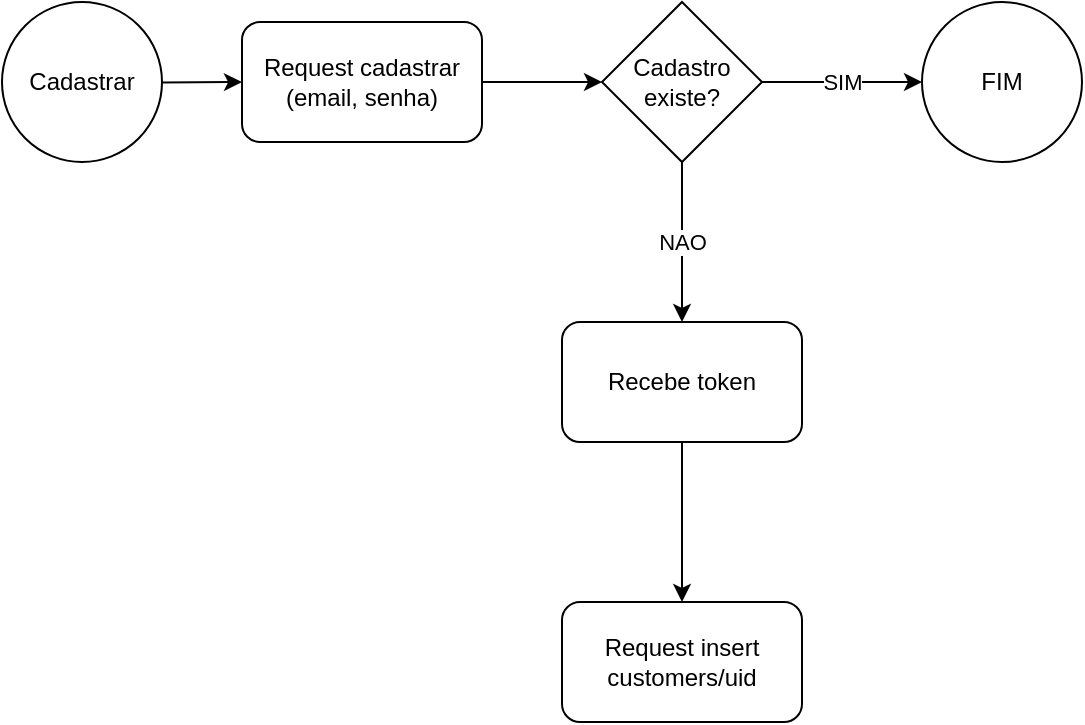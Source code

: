 <mxfile>
    <diagram id="l7WXoi3E-REMeeJkkMZU" name="Página-1">
        <mxGraphModel dx="986" dy="779" grid="1" gridSize="10" guides="1" tooltips="1" connect="1" arrows="1" fold="1" page="1" pageScale="1" pageWidth="827" pageHeight="1169" math="0" shadow="0">
            <root>
                <mxCell id="0"/>
                <mxCell id="1" parent="0"/>
                <mxCell id="4" style="edgeStyle=none;html=1;" edge="1" parent="1" source="2" target="3">
                    <mxGeometry relative="1" as="geometry"/>
                </mxCell>
                <mxCell id="2" value="Cadastrar" style="ellipse;whiteSpace=wrap;html=1;aspect=fixed;" vertex="1" parent="1">
                    <mxGeometry x="80" y="160" width="80" height="80" as="geometry"/>
                </mxCell>
                <mxCell id="6" style="edgeStyle=none;html=1;" edge="1" parent="1" source="3" target="5">
                    <mxGeometry relative="1" as="geometry"/>
                </mxCell>
                <mxCell id="3" value="Request cadastrar&lt;br&gt;(email, senha)" style="rounded=1;whiteSpace=wrap;html=1;" vertex="1" parent="1">
                    <mxGeometry x="200" y="170" width="120" height="60" as="geometry"/>
                </mxCell>
                <mxCell id="8" value="SIM" style="edgeStyle=none;html=1;" edge="1" parent="1" source="5" target="7">
                    <mxGeometry relative="1" as="geometry"/>
                </mxCell>
                <mxCell id="10" value="NAO" style="edgeStyle=none;html=1;" edge="1" parent="1" source="5" target="9">
                    <mxGeometry relative="1" as="geometry"/>
                </mxCell>
                <mxCell id="5" value="Cadastro existe?" style="rhombus;whiteSpace=wrap;html=1;" vertex="1" parent="1">
                    <mxGeometry x="380" y="160" width="80" height="80" as="geometry"/>
                </mxCell>
                <mxCell id="7" value="FIM" style="ellipse;whiteSpace=wrap;html=1;" vertex="1" parent="1">
                    <mxGeometry x="540" y="160" width="80" height="80" as="geometry"/>
                </mxCell>
                <mxCell id="14" value="" style="edgeStyle=none;html=1;" edge="1" parent="1" source="9" target="13">
                    <mxGeometry relative="1" as="geometry"/>
                </mxCell>
                <mxCell id="9" value="Recebe token" style="rounded=1;whiteSpace=wrap;html=1;" vertex="1" parent="1">
                    <mxGeometry x="360" y="320" width="120" height="60" as="geometry"/>
                </mxCell>
                <mxCell id="13" value="Request insert customers/uid" style="rounded=1;whiteSpace=wrap;html=1;" vertex="1" parent="1">
                    <mxGeometry x="360" y="460" width="120" height="60" as="geometry"/>
                </mxCell>
            </root>
        </mxGraphModel>
    </diagram>
</mxfile>
